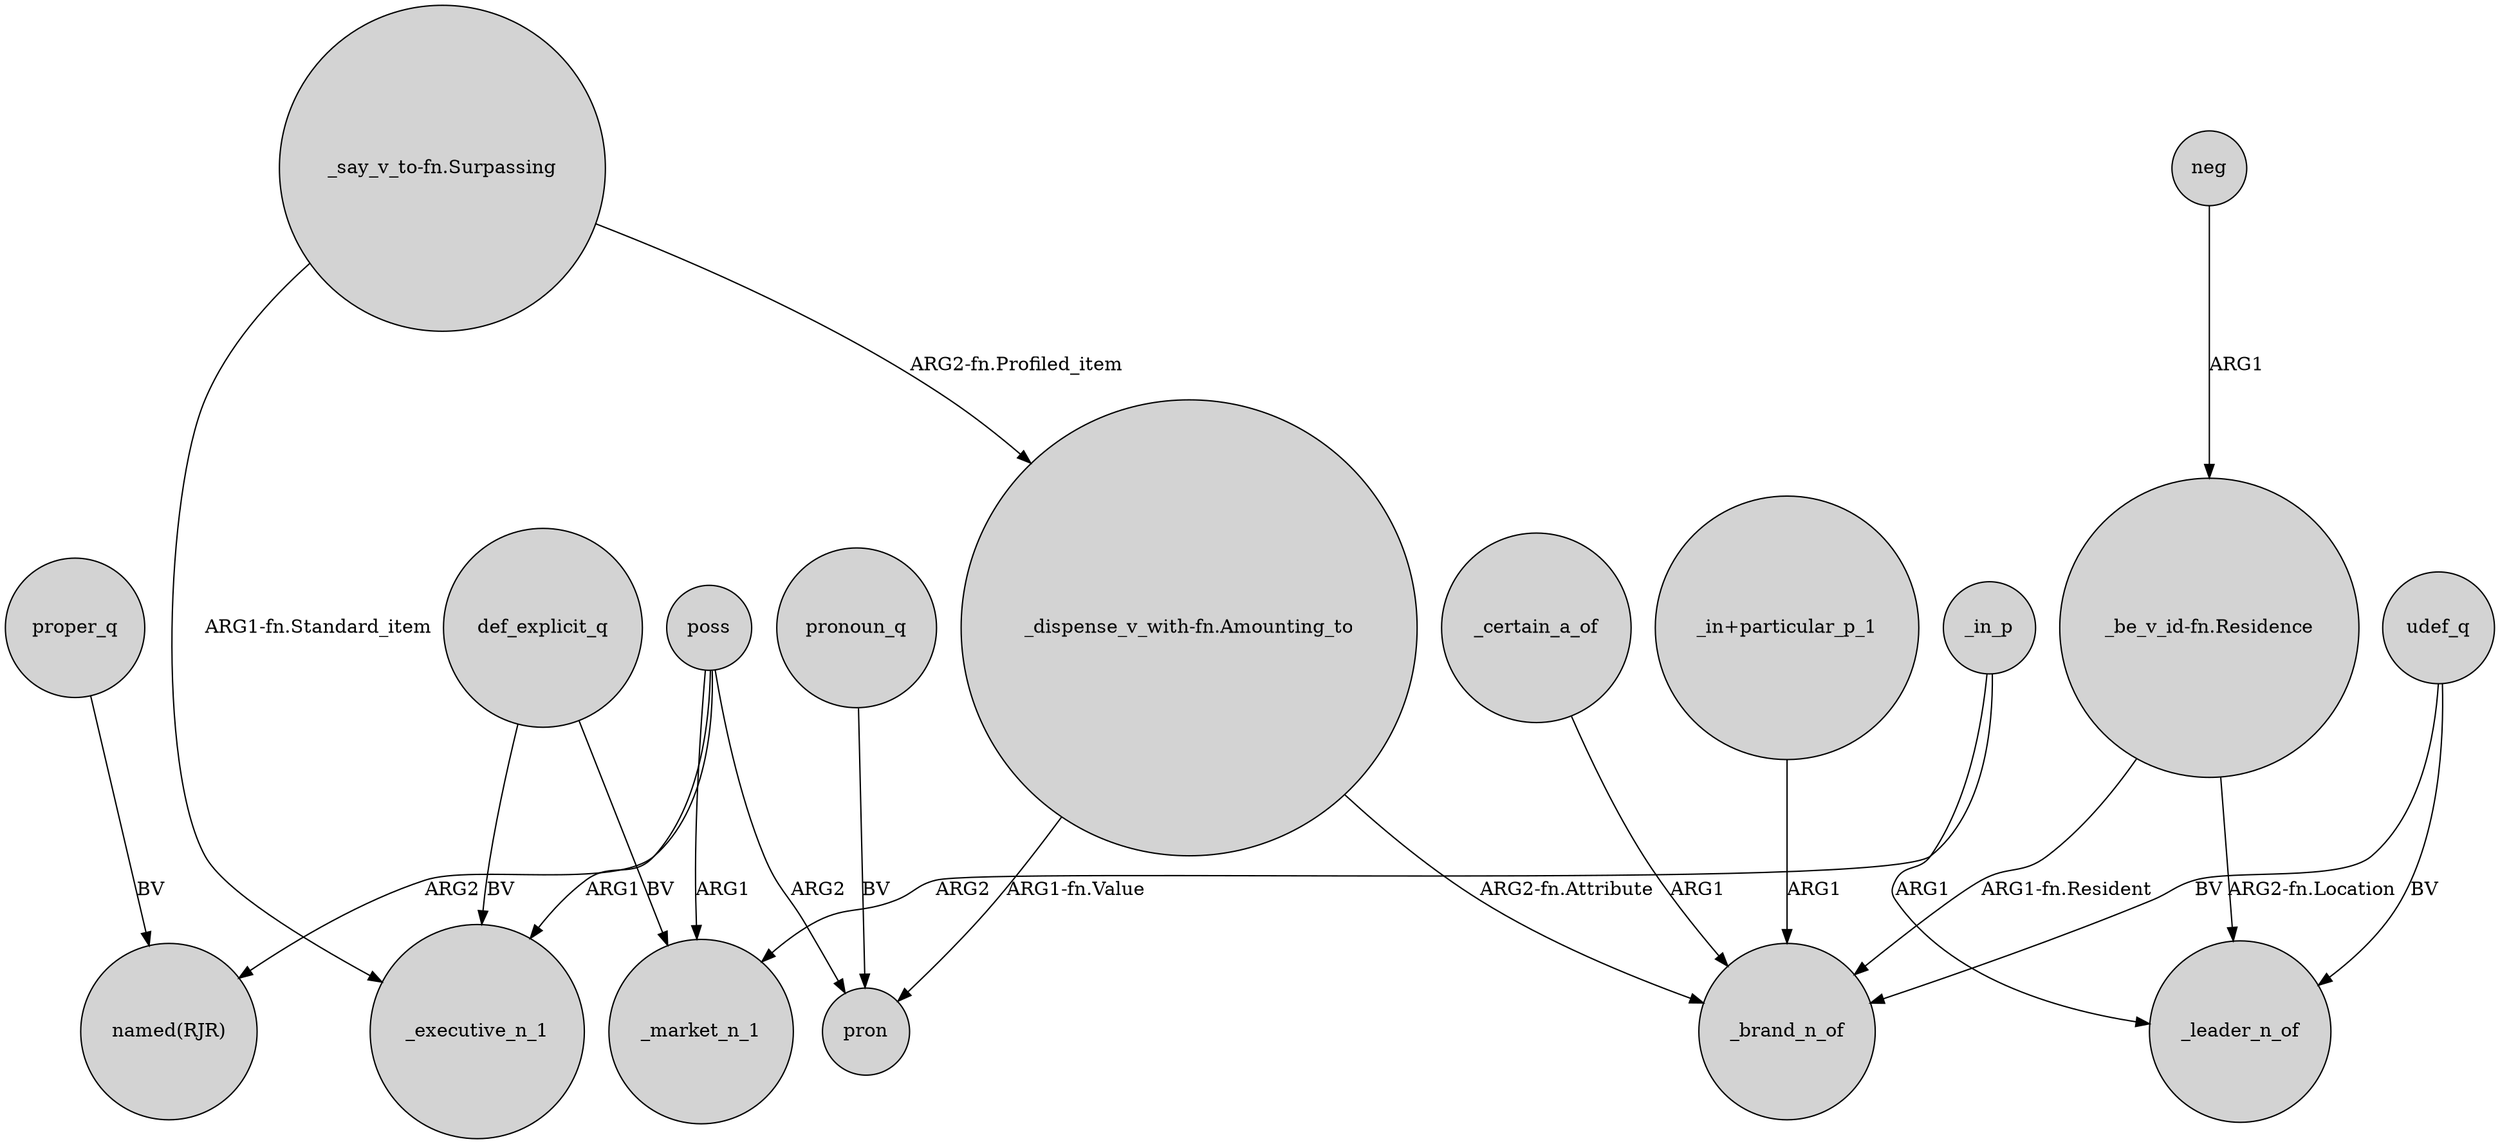 digraph {
	node [shape=circle style=filled]
	proper_q -> "named(RJR)" [label=BV]
	_certain_a_of -> _brand_n_of [label=ARG1]
	"_in+particular_p_1" -> _brand_n_of [label=ARG1]
	"_say_v_to-fn.Surpassing" -> _executive_n_1 [label="ARG1-fn.Standard_item"]
	"_be_v_id-fn.Residence" -> _brand_n_of [label="ARG1-fn.Resident"]
	def_explicit_q -> _executive_n_1 [label=BV]
	poss -> "named(RJR)" [label=ARG2]
	poss -> _market_n_1 [label=ARG1]
	pronoun_q -> pron [label=BV]
	poss -> pron [label=ARG2]
	_in_p -> _market_n_1 [label=ARG2]
	poss -> _executive_n_1 [label=ARG1]
	def_explicit_q -> _market_n_1 [label=BV]
	udef_q -> _brand_n_of [label=BV]
	neg -> "_be_v_id-fn.Residence" [label=ARG1]
	_in_p -> _leader_n_of [label=ARG1]
	"_say_v_to-fn.Surpassing" -> "_dispense_v_with-fn.Amounting_to" [label="ARG2-fn.Profiled_item"]
	udef_q -> _leader_n_of [label=BV]
	"_be_v_id-fn.Residence" -> _leader_n_of [label="ARG2-fn.Location"]
	"_dispense_v_with-fn.Amounting_to" -> pron [label="ARG1-fn.Value"]
	"_dispense_v_with-fn.Amounting_to" -> _brand_n_of [label="ARG2-fn.Attribute"]
}
